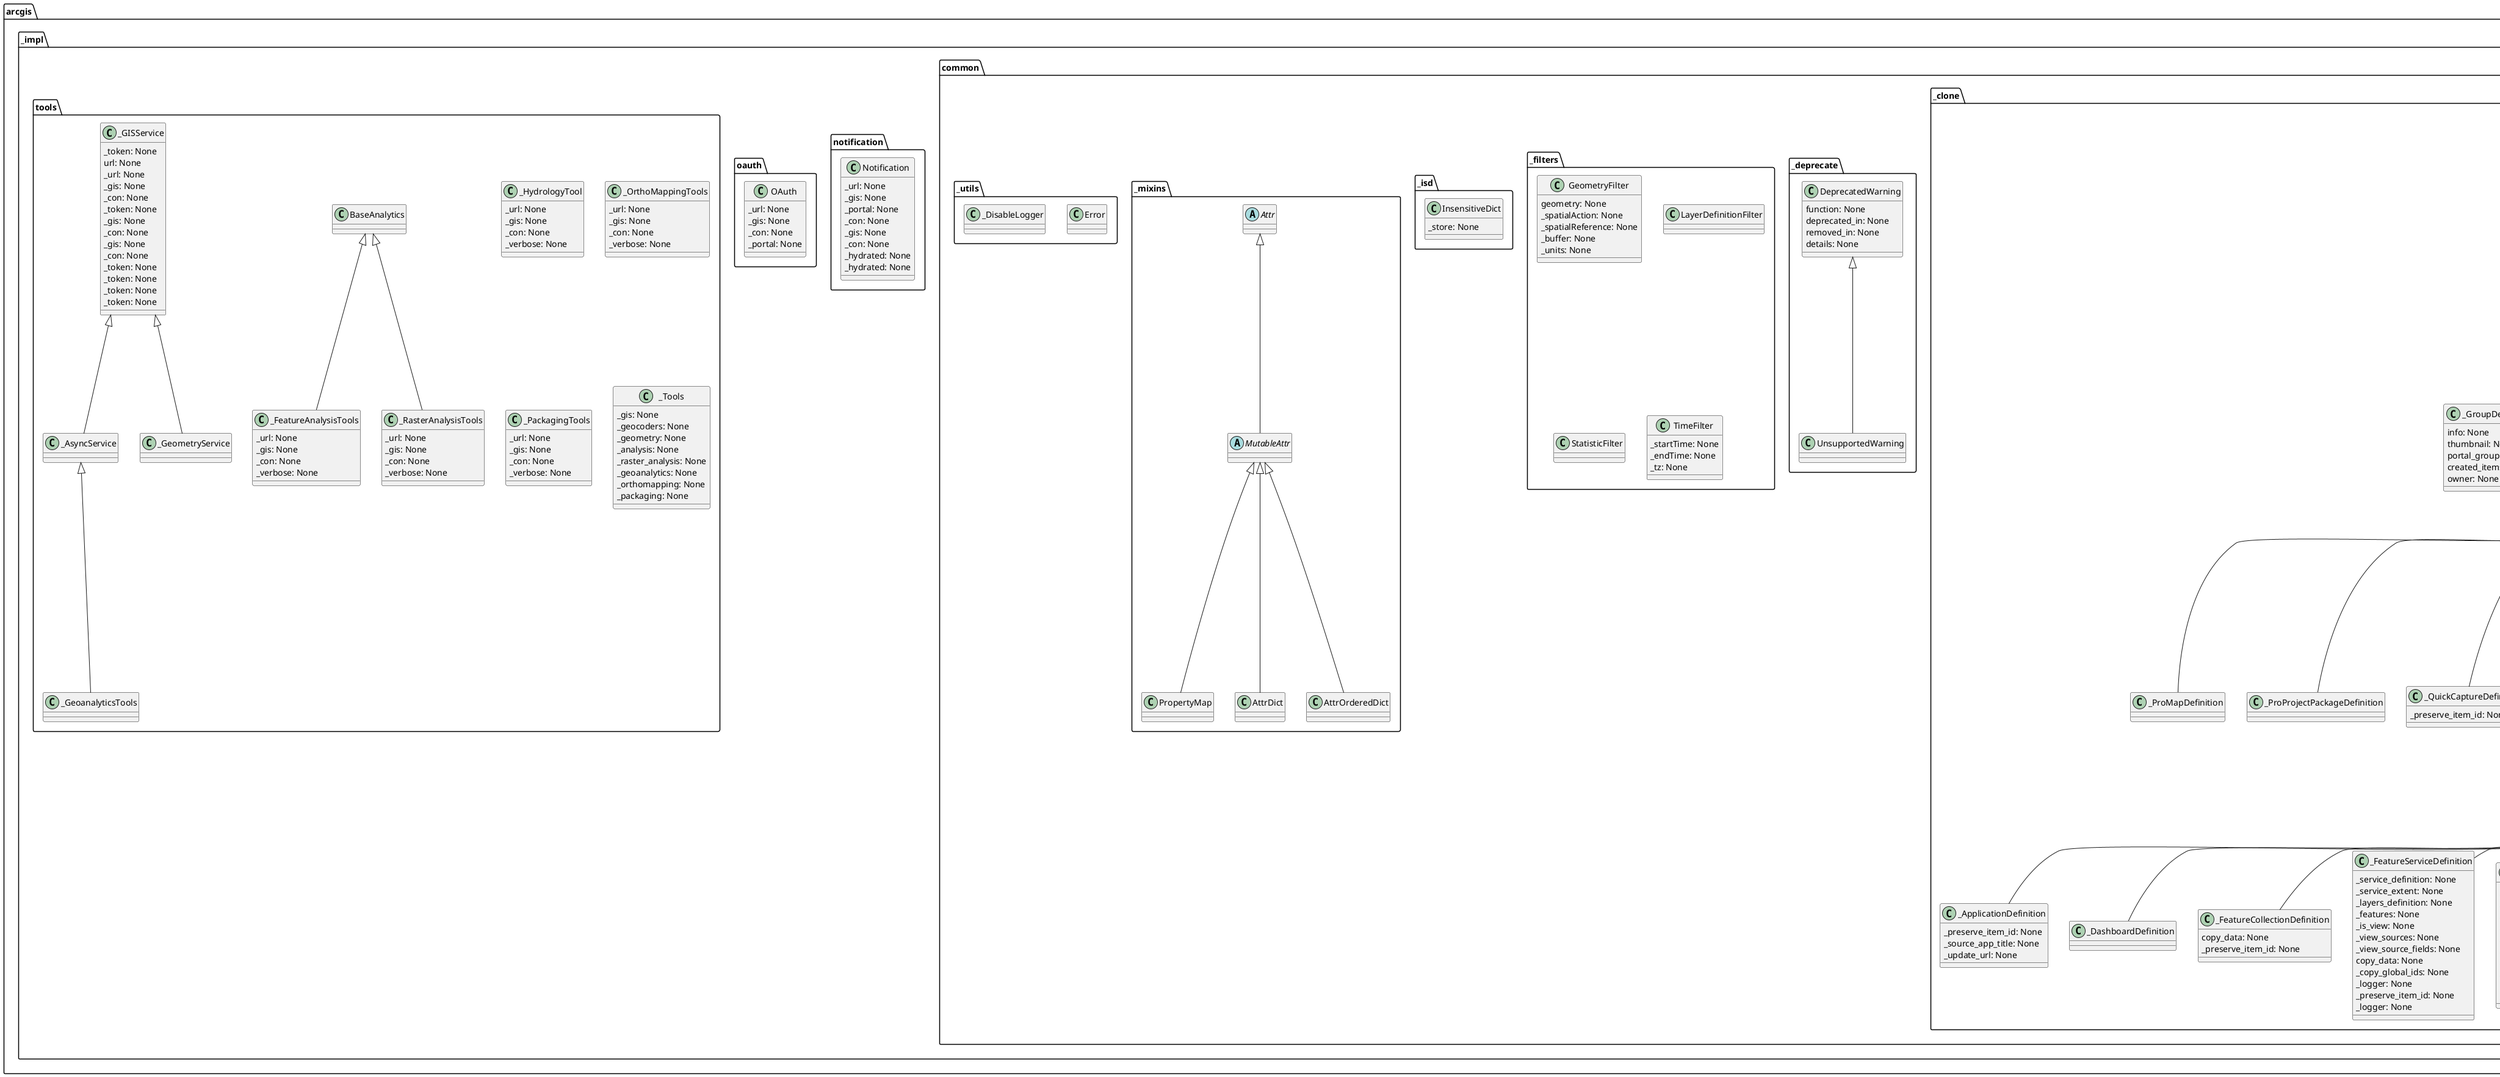 @startuml
class arcgis._impl._async.jobs.GeometryJob {
  _start_time: None
  _task_name: str
  _future: Future
  _wkid: int
  _end_time: None
  _url: str
  _jobid: None
  _jobid: str
}
class arcgis._impl._async.jobs.ItemStatusJob {
  _start_time: None
  _task_name: None
  _future: None
  _end_time: None
  _url: None
  _jobid: None
  _jobid: None
}
class arcgis._impl._async.jobs.Job {
  _start_time: None
  _task_name: None
  _future: None
  _end_time: None
  _url: None
  _jobid: None
  _jobid: None
}
class arcgis._impl.comments.Comment {
  _url: None
  _gis: None
  _portal: None
  _con: None
  _gis: None
  _con: None
  _hydrated: None
  _hydrated: None
}
class arcgis._impl.common._clone.CloneNode {
  _parents: None
  _children: None
  target: None
  _resolved: None
  _clone_mapping: None
  _search_existing: None
  _temp_dir: None
}
class arcgis._impl.common._clone._ApplicationDefinition {
  _preserve_item_id: None
  _source_app_title: None
  _update_url: None
}
class arcgis._impl.common._clone._DashboardDefinition {
}
class arcgis._impl.common._clone._DeepCloner {
  _preserve_item_id: None
  _graph: None
  folder: None
  owner: None
  _logger: None
  target: None
  _items: None
  _item_extent: None
  _service_extent: None
  _use_org_basemap: None
  _copy_data: None
  _copy_global_ids: None
  _search_existing_items: None
  _clone_mapping: None
  _temp_dir: None
  _cloned_items: None
}
class arcgis._impl.common._clone._ExcelHelper {
  folder: None
  field_mapping: dict
}
class arcgis._impl.common._clone._FeatureCollectionDefinition {
  copy_data: None
  _preserve_item_id: None
}
class arcgis._impl.common._clone._FeatureServiceDefinition {
  _service_definition: None
  _service_extent: None
  _layers_definition: None
  _features: None
  _is_view: None
  _view_sources: None
  _view_source_fields: None
  copy_data: None
  _copy_global_ids: None
  _logger: None
  _preserve_item_id: None
  _logger: None
}
class arcgis._impl.common._clone._FeatureServiceRefDef {
  _preserve_item_id: None
  _service_definition: None
  _service_extent: None
  _layers_definition: None
  _features: None
  _is_view: None
  _view_sources: None
  _view_source_fields: None
  copy_data: None
  _copy_global_ids: None
}
class arcgis._impl.common._clone._FormDefinition {
  _preserve_item_id: None
  _related_items: None
}
class arcgis._impl.common._clone._GroupDefinition {
  info: None
  thumbnail: None
  portal_group: None
  created_items: None
  owner: None
}
class arcgis._impl.common._clone._ItemCreateException {
}
class arcgis._impl.common._clone._ItemDefinition {
  info: None
  _preserve_item_id: None
  _data: None
  sharing: None
  sharing: None
  thumbnail: None
  _item_property_names: None
  portal_item: None
  folder: None
  owner: None
  item_extent: None
  created_items: None
}
class arcgis._impl.common._clone._NotebookDefinition {
  _preserve_item_id: None
  _source_url: None
}
class arcgis._impl.common._clone._OperationViewDefintion {
}
class arcgis._impl.common._clone._ProMapDefinition {
}
class arcgis._impl.common._clone._ProProjectPackageDefinition {
}
class arcgis._impl.common._clone._QuickCaptureDefinition {
  _preserve_item_id: None
}
class arcgis._impl.common._clone._TextItemDefinition {
}
class arcgis._impl.common._clone._WebMapDefinition {
  _preserve_item_id: None
  use_org_basemap: None
}
class arcgis._impl.common._clone._WorkforceProjectDefinition {
}
class arcgis._impl.common._deprecate.DeprecatedWarning {
  function: None
  deprecated_in: None
  removed_in: None
  details: None
}
class arcgis._impl.common._deprecate.UnsupportedWarning {
}
class arcgis._impl.common._filters.GeometryFilter {
  geometry: None
  _spatialAction: None
  _spatialReference: None
  _buffer: None
  _units: None
}
class arcgis._impl.common._filters.LayerDefinitionFilter {
}
class arcgis._impl.common._filters.StatisticFilter {
}
class arcgis._impl.common._filters.TimeFilter {
  _startTime: None
  _endTime: None
  _tz: None
}
class arcgis._impl.common._isd.InsensitiveDict {
  _store: None
}
class arcgis._impl.common._itemdef._expbuilder._WebExperience {
  info: None
  _preserve_item_id: None
  _data: None
  sharing: None
  sharing: None
  thumbnail: None
  _item_property_names: None
  portal_item: None
  folder: None
  owner: None
  item_extent: None
  created_items: None
}
class arcgis._impl.common._itemdef._storymaps._StoryMapDefinition {
  _preserve_item_id: None
  info: None
  _data: None
  resolved: None
  sharing: None
  sharing: None
  thumbnail: None
  _item_property_names: None
  portal_item: None
  folder: None
  owner: None
  item_extent: None
  created_items: None
  resources: None
  _clone_mapping: None
  clone_mapping: None
}
class arcgis._impl.common._itemdef._ts._TileItemDefinition {
}
abstract class arcgis._impl.common._mixins.Attr {
}
class arcgis._impl.common._mixins.AttrDict {
}
class arcgis._impl.common._mixins.AttrOrderedDict {
}
abstract class arcgis._impl.common._mixins.MutableAttr {
}
class arcgis._impl.common._mixins.PropertyMap {
}
class arcgis._impl.common._utils.Error {
}
class arcgis._impl.common._utils._DisableLogger {
}
class arcgis._impl.notification.Notification {
  _url: None
  _gis: None
  _portal: None
  _con: None
  _gis: None
  _con: None
  _hydrated: None
  _hydrated: None
}
class arcgis._impl.oauth.OAuth {
  _url: None
  _gis: None
  _con: None
  _portal: None
}
class arcgis._impl.tools.BaseAnalytics {
}
class arcgis._impl.tools._AsyncService {
}
class arcgis._impl.tools._FeatureAnalysisTools {
  _url: None
  _gis: None
  _con: None
  _verbose: None
}
class arcgis._impl.tools._GISService {
  _token: None
  url: None
  _url: None
  _gis: None
  _con: None
  _token: None
  _gis: None
  _con: None
  _gis: None
  _con: None
  _token: None
  _token: None
  _token: None
  _token: None
}
class arcgis._impl.tools._GeoanalyticsTools {
}
class arcgis._impl.tools._GeometryService {
}
class arcgis._impl.tools._HydrologyTool {
  _url: None
  _gis: None
  _con: None
  _verbose: None
}
class arcgis._impl.tools._OrthoMappingTools {
  _url: None
  _gis: None
  _con: None
  _verbose: None
}
class arcgis._impl.tools._PackagingTools {
  _url: None
  _gis: None
  _con: None
  _verbose: None
}
class arcgis._impl.tools._RasterAnalysisTools {
  _url: None
  _gis: None
  _con: None
  _verbose: None
}
class arcgis._impl.tools._Tools {
  _gis: None
  _geocoders: None
  _geometry: None
  _analysis: None
  _raster_analysis: None
  _geoanalytics: None
  _orthomapping: None
  _packaging: None
}
arcgis._impl._async.jobs.Job <|-- arcgis._impl._async.jobs.GeometryJob
arcgis._impl._async.jobs.Job <|-- arcgis._impl._async.jobs.ItemStatusJob
arcgis._impl.common._clone._TextItemDefinition <|-- arcgis._impl.common._clone._ApplicationDefinition
arcgis._impl.common._clone._TextItemDefinition <|-- arcgis._impl.common._clone._DashboardDefinition
arcgis._impl.common._clone._TextItemDefinition <|-- arcgis._impl.common._clone._FeatureCollectionDefinition
arcgis._impl.common._clone._TextItemDefinition <|-- arcgis._impl.common._clone._FeatureServiceDefinition
arcgis._impl.common._clone._TextItemDefinition <|-- arcgis._impl.common._clone._FeatureServiceRefDef
arcgis._impl.common._clone._ItemDefinition <|-- arcgis._impl.common._clone._FormDefinition
arcgis._impl.common._clone.CloneNode <|-- arcgis._impl.common._clone._GroupDefinition
arcgis._impl.common._clone.CloneNode <|-- arcgis._impl.common._clone._ItemDefinition
arcgis._impl.common._clone._ItemDefinition <|-- arcgis._impl.common._clone._NotebookDefinition
arcgis._impl.common._clone._TextItemDefinition <|-- arcgis._impl.common._clone._OperationViewDefintion
arcgis._impl.common._clone._ItemDefinition <|-- arcgis._impl.common._clone._ProMapDefinition
arcgis._impl.common._clone._ItemDefinition <|-- arcgis._impl.common._clone._ProProjectPackageDefinition
arcgis._impl.common._clone._ItemDefinition <|-- arcgis._impl.common._clone._QuickCaptureDefinition
arcgis._impl.common._clone._ItemDefinition <|-- arcgis._impl.common._clone._TextItemDefinition
arcgis._impl.common._clone._TextItemDefinition <|-- arcgis._impl.common._clone._WebMapDefinition
arcgis._impl.common._clone._TextItemDefinition <|-- arcgis._impl.common._clone._WorkforceProjectDefinition
arcgis._impl.common._deprecate.DeprecatedWarning <|-- arcgis._impl.common._deprecate.UnsupportedWarning
arcgis._impl.common._clone._ItemDefinition <|-- arcgis._impl.common._itemdef._expbuilder._WebExperience
arcgis._impl.common._clone.CloneNode <|-- arcgis._impl.common._itemdef._storymaps._StoryMapDefinition
arcgis._impl.common._mixins.MutableAttr <|-- arcgis._impl.common._mixins.AttrDict
arcgis._impl.common._mixins.MutableAttr <|-- arcgis._impl.common._mixins.AttrOrderedDict
arcgis._impl.common._mixins.Attr <|-- arcgis._impl.common._mixins.MutableAttr
arcgis._impl.common._mixins.MutableAttr <|-- arcgis._impl.common._mixins.PropertyMap
arcgis._impl.tools._GISService <|-- arcgis._impl.tools._AsyncService
arcgis._impl.tools.BaseAnalytics <|-- arcgis._impl.tools._FeatureAnalysisTools
arcgis._impl.tools._AsyncService <|-- arcgis._impl.tools._GeoanalyticsTools
arcgis._impl.tools._GISService <|-- arcgis._impl.tools._GeometryService
arcgis._impl.tools.BaseAnalytics <|-- arcgis._impl.tools._RasterAnalysisTools
@enduml
